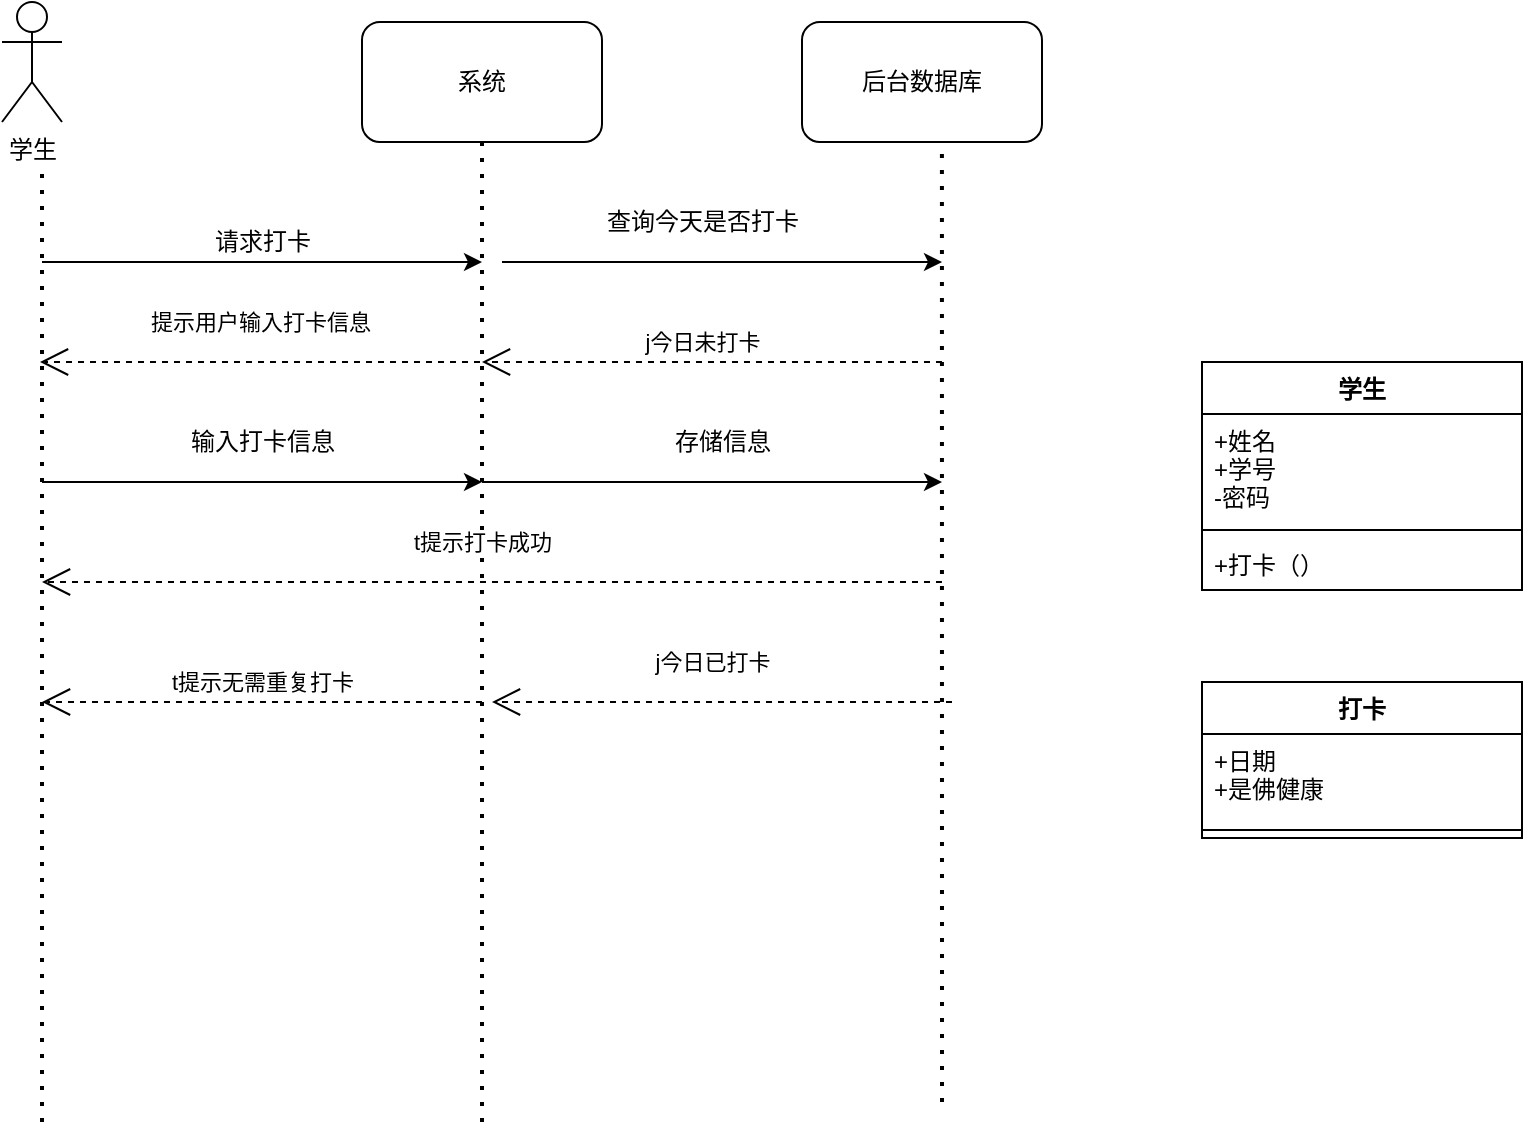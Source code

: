 <mxfile version="13.8.2" type="github">
  <diagram name="Page-1" id="13e1069c-82ec-6db2-03f1-153e76fe0fe0">
    <mxGraphModel dx="1301" dy="832" grid="1" gridSize="10" guides="1" tooltips="1" connect="1" arrows="1" fold="1" page="1" pageScale="1" pageWidth="1100" pageHeight="850" background="#ffffff" math="0" shadow="0">
      <root>
        <mxCell id="0" />
        <mxCell id="1" parent="0" />
        <mxCell id="yEuvQ3bGvY0u3UjxzyPl-2" value="学生" style="shape=umlActor;verticalLabelPosition=bottom;verticalAlign=top;html=1;outlineConnect=0;" vertex="1" parent="1">
          <mxGeometry width="30" height="60" as="geometry" />
        </mxCell>
        <mxCell id="yEuvQ3bGvY0u3UjxzyPl-4" value="系统" style="rounded=1;whiteSpace=wrap;html=1;" vertex="1" parent="1">
          <mxGeometry x="180" y="10" width="120" height="60" as="geometry" />
        </mxCell>
        <mxCell id="yEuvQ3bGvY0u3UjxzyPl-5" value="" style="endArrow=none;dashed=1;html=1;dashPattern=1 3;strokeWidth=2;" edge="1" parent="1">
          <mxGeometry width="50" height="50" relative="1" as="geometry">
            <mxPoint x="20" y="560" as="sourcePoint" />
            <mxPoint x="20" y="80" as="targetPoint" />
          </mxGeometry>
        </mxCell>
        <mxCell id="yEuvQ3bGvY0u3UjxzyPl-6" value="" style="endArrow=none;dashed=1;html=1;dashPattern=1 3;strokeWidth=2;entryX=0.5;entryY=1;entryDx=0;entryDy=0;" edge="1" parent="1" target="yEuvQ3bGvY0u3UjxzyPl-4">
          <mxGeometry width="50" height="50" relative="1" as="geometry">
            <mxPoint x="240" y="560" as="sourcePoint" />
            <mxPoint x="360" y="320" as="targetPoint" />
          </mxGeometry>
        </mxCell>
        <mxCell id="yEuvQ3bGvY0u3UjxzyPl-7" value="" style="endArrow=classic;html=1;" edge="1" parent="1">
          <mxGeometry width="50" height="50" relative="1" as="geometry">
            <mxPoint x="20" y="130" as="sourcePoint" />
            <mxPoint x="240" y="130" as="targetPoint" />
          </mxGeometry>
        </mxCell>
        <mxCell id="yEuvQ3bGvY0u3UjxzyPl-8" value="请求打卡" style="text;html=1;align=center;verticalAlign=middle;resizable=0;points=[];autosize=1;" vertex="1" parent="1">
          <mxGeometry x="100" y="110" width="60" height="20" as="geometry" />
        </mxCell>
        <mxCell id="yEuvQ3bGvY0u3UjxzyPl-10" value="后台数据库" style="rounded=1;whiteSpace=wrap;html=1;" vertex="1" parent="1">
          <mxGeometry x="400" y="10" width="120" height="60" as="geometry" />
        </mxCell>
        <mxCell id="yEuvQ3bGvY0u3UjxzyPl-11" value="" style="endArrow=classic;html=1;" edge="1" parent="1">
          <mxGeometry width="50" height="50" relative="1" as="geometry">
            <mxPoint x="250" y="130" as="sourcePoint" />
            <mxPoint x="470" y="130" as="targetPoint" />
          </mxGeometry>
        </mxCell>
        <mxCell id="yEuvQ3bGvY0u3UjxzyPl-12" value="" style="endArrow=none;dashed=1;html=1;dashPattern=1 3;strokeWidth=2;entryX=0.583;entryY=1.05;entryDx=0;entryDy=0;entryPerimeter=0;" edge="1" parent="1" target="yEuvQ3bGvY0u3UjxzyPl-10">
          <mxGeometry width="50" height="50" relative="1" as="geometry">
            <mxPoint x="470" y="550" as="sourcePoint" />
            <mxPoint x="360" y="320" as="targetPoint" />
          </mxGeometry>
        </mxCell>
        <mxCell id="yEuvQ3bGvY0u3UjxzyPl-13" value="查询今天是否打卡" style="text;html=1;align=center;verticalAlign=middle;resizable=0;points=[];autosize=1;" vertex="1" parent="1">
          <mxGeometry x="295" y="100" width="110" height="20" as="geometry" />
        </mxCell>
        <mxCell id="yEuvQ3bGvY0u3UjxzyPl-15" value="j今日未打卡" style="endArrow=open;endSize=12;dashed=1;html=1;" edge="1" parent="1">
          <mxGeometry x="0.043" y="-10" width="160" relative="1" as="geometry">
            <mxPoint x="470" y="180" as="sourcePoint" />
            <mxPoint x="240" y="180" as="targetPoint" />
            <mxPoint as="offset" />
          </mxGeometry>
        </mxCell>
        <mxCell id="yEuvQ3bGvY0u3UjxzyPl-16" value="提示用户输入打卡信息" style="endArrow=open;endSize=12;dashed=1;html=1;" edge="1" parent="1">
          <mxGeometry y="-20" width="160" relative="1" as="geometry">
            <mxPoint x="239" y="180" as="sourcePoint" />
            <mxPoint x="19" y="180" as="targetPoint" />
            <mxPoint as="offset" />
          </mxGeometry>
        </mxCell>
        <mxCell id="yEuvQ3bGvY0u3UjxzyPl-17" value="j今日已打卡" style="endArrow=open;endSize=12;dashed=1;html=1;" edge="1" parent="1">
          <mxGeometry x="0.043" y="-20" width="160" relative="1" as="geometry">
            <mxPoint x="475" y="350" as="sourcePoint" />
            <mxPoint x="245" y="350" as="targetPoint" />
            <mxPoint as="offset" />
          </mxGeometry>
        </mxCell>
        <mxCell id="yEuvQ3bGvY0u3UjxzyPl-18" value="t提示无需重复打卡" style="endArrow=open;endSize=12;dashed=1;html=1;" edge="1" parent="1">
          <mxGeometry y="-10" width="160" relative="1" as="geometry">
            <mxPoint x="240" y="350" as="sourcePoint" />
            <mxPoint x="20" y="350" as="targetPoint" />
            <mxPoint as="offset" />
          </mxGeometry>
        </mxCell>
        <mxCell id="yEuvQ3bGvY0u3UjxzyPl-20" value="" style="endArrow=classic;html=1;" edge="1" parent="1">
          <mxGeometry width="50" height="50" relative="1" as="geometry">
            <mxPoint x="20" y="240" as="sourcePoint" />
            <mxPoint x="240" y="240" as="targetPoint" />
          </mxGeometry>
        </mxCell>
        <mxCell id="yEuvQ3bGvY0u3UjxzyPl-21" value="输入打卡信息" style="text;html=1;align=center;verticalAlign=middle;resizable=0;points=[];autosize=1;" vertex="1" parent="1">
          <mxGeometry x="85" y="210" width="90" height="20" as="geometry" />
        </mxCell>
        <mxCell id="yEuvQ3bGvY0u3UjxzyPl-22" value="" style="endArrow=classic;html=1;" edge="1" parent="1">
          <mxGeometry width="50" height="50" relative="1" as="geometry">
            <mxPoint x="240" y="240" as="sourcePoint" />
            <mxPoint x="470" y="240" as="targetPoint" />
          </mxGeometry>
        </mxCell>
        <mxCell id="yEuvQ3bGvY0u3UjxzyPl-23" value="存储信息" style="text;html=1;align=center;verticalAlign=middle;resizable=0;points=[];autosize=1;" vertex="1" parent="1">
          <mxGeometry x="330" y="210" width="60" height="20" as="geometry" />
        </mxCell>
        <mxCell id="yEuvQ3bGvY0u3UjxzyPl-24" value="t提示打卡成功" style="endArrow=open;endSize=12;dashed=1;html=1;" edge="1" parent="1">
          <mxGeometry x="0.022" y="-20" width="160" relative="1" as="geometry">
            <mxPoint x="470" y="290" as="sourcePoint" />
            <mxPoint x="20" y="290" as="targetPoint" />
            <mxPoint as="offset" />
          </mxGeometry>
        </mxCell>
        <mxCell id="yEuvQ3bGvY0u3UjxzyPl-25" value="学生" style="swimlane;fontStyle=1;align=center;verticalAlign=top;childLayout=stackLayout;horizontal=1;startSize=26;horizontalStack=0;resizeParent=1;resizeParentMax=0;resizeLast=0;collapsible=1;marginBottom=0;" vertex="1" parent="1">
          <mxGeometry x="600" y="180" width="160" height="114" as="geometry" />
        </mxCell>
        <mxCell id="yEuvQ3bGvY0u3UjxzyPl-26" value="+姓名&#xa;+学号&#xa;-密码" style="text;strokeColor=none;fillColor=none;align=left;verticalAlign=top;spacingLeft=4;spacingRight=4;overflow=hidden;rotatable=0;points=[[0,0.5],[1,0.5]];portConstraint=eastwest;" vertex="1" parent="yEuvQ3bGvY0u3UjxzyPl-25">
          <mxGeometry y="26" width="160" height="54" as="geometry" />
        </mxCell>
        <mxCell id="yEuvQ3bGvY0u3UjxzyPl-27" value="" style="line;strokeWidth=1;fillColor=none;align=left;verticalAlign=middle;spacingTop=-1;spacingLeft=3;spacingRight=3;rotatable=0;labelPosition=right;points=[];portConstraint=eastwest;" vertex="1" parent="yEuvQ3bGvY0u3UjxzyPl-25">
          <mxGeometry y="80" width="160" height="8" as="geometry" />
        </mxCell>
        <mxCell id="yEuvQ3bGvY0u3UjxzyPl-28" value="+打卡（）" style="text;strokeColor=none;fillColor=none;align=left;verticalAlign=top;spacingLeft=4;spacingRight=4;overflow=hidden;rotatable=0;points=[[0,0.5],[1,0.5]];portConstraint=eastwest;" vertex="1" parent="yEuvQ3bGvY0u3UjxzyPl-25">
          <mxGeometry y="88" width="160" height="26" as="geometry" />
        </mxCell>
        <mxCell id="yEuvQ3bGvY0u3UjxzyPl-29" value="打卡" style="swimlane;fontStyle=1;align=center;verticalAlign=top;childLayout=stackLayout;horizontal=1;startSize=26;horizontalStack=0;resizeParent=1;resizeParentMax=0;resizeLast=0;collapsible=1;marginBottom=0;" vertex="1" parent="1">
          <mxGeometry x="600" y="340" width="160" height="78" as="geometry" />
        </mxCell>
        <mxCell id="yEuvQ3bGvY0u3UjxzyPl-30" value="+日期&#xa;+是佛健康" style="text;strokeColor=none;fillColor=none;align=left;verticalAlign=top;spacingLeft=4;spacingRight=4;overflow=hidden;rotatable=0;points=[[0,0.5],[1,0.5]];portConstraint=eastwest;" vertex="1" parent="yEuvQ3bGvY0u3UjxzyPl-29">
          <mxGeometry y="26" width="160" height="44" as="geometry" />
        </mxCell>
        <mxCell id="yEuvQ3bGvY0u3UjxzyPl-31" value="" style="line;strokeWidth=1;fillColor=none;align=left;verticalAlign=middle;spacingTop=-1;spacingLeft=3;spacingRight=3;rotatable=0;labelPosition=right;points=[];portConstraint=eastwest;" vertex="1" parent="yEuvQ3bGvY0u3UjxzyPl-29">
          <mxGeometry y="70" width="160" height="8" as="geometry" />
        </mxCell>
      </root>
    </mxGraphModel>
  </diagram>
</mxfile>
